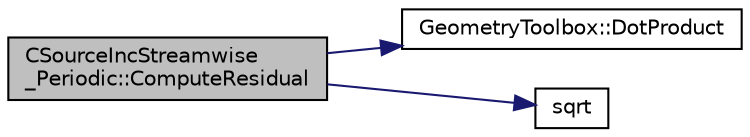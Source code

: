 digraph "CSourceIncStreamwise_Periodic::ComputeResidual"
{
 // LATEX_PDF_SIZE
  edge [fontname="Helvetica",fontsize="10",labelfontname="Helvetica",labelfontsize="10"];
  node [fontname="Helvetica",fontsize="10",shape=record];
  rankdir="LR";
  Node1 [label="CSourceIncStreamwise\l_Periodic::ComputeResidual",height=0.2,width=0.4,color="black", fillcolor="grey75", style="filled", fontcolor="black",tooltip="Source term integration for a body force."];
  Node1 -> Node2 [color="midnightblue",fontsize="10",style="solid",fontname="Helvetica"];
  Node2 [label="GeometryToolbox::DotProduct",height=0.2,width=0.4,color="black", fillcolor="white", style="filled",URL="$group__GeometryToolbox.html#ga7ec3e1e20fab73dbf0159fe38492cc89",tooltip=" "];
  Node1 -> Node3 [color="midnightblue",fontsize="10",style="solid",fontname="Helvetica"];
  Node3 [label="sqrt",height=0.2,width=0.4,color="black", fillcolor="white", style="filled",URL="$group__SIMD.html#ga54a1925ab40fb4249ea255072520de35",tooltip=" "];
}
